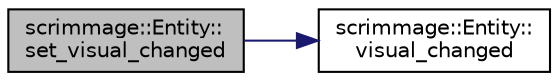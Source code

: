 digraph "scrimmage::Entity::set_visual_changed"
{
 // LATEX_PDF_SIZE
  edge [fontname="Helvetica",fontsize="10",labelfontname="Helvetica",labelfontsize="10"];
  node [fontname="Helvetica",fontsize="10",shape=record];
  rankdir="LR";
  Node1 [label="scrimmage::Entity::\lset_visual_changed",height=0.2,width=0.4,color="black", fillcolor="grey75", style="filled", fontcolor="black",tooltip=" "];
  Node1 -> Node2 [color="midnightblue",fontsize="10",style="solid",fontname="Helvetica"];
  Node2 [label="scrimmage::Entity::\lvisual_changed",height=0.2,width=0.4,color="black", fillcolor="white", style="filled",URL="$classscrimmage_1_1Entity.html#a12d5b442351f55549854e04b58ef7bb2",tooltip=" "];
}
